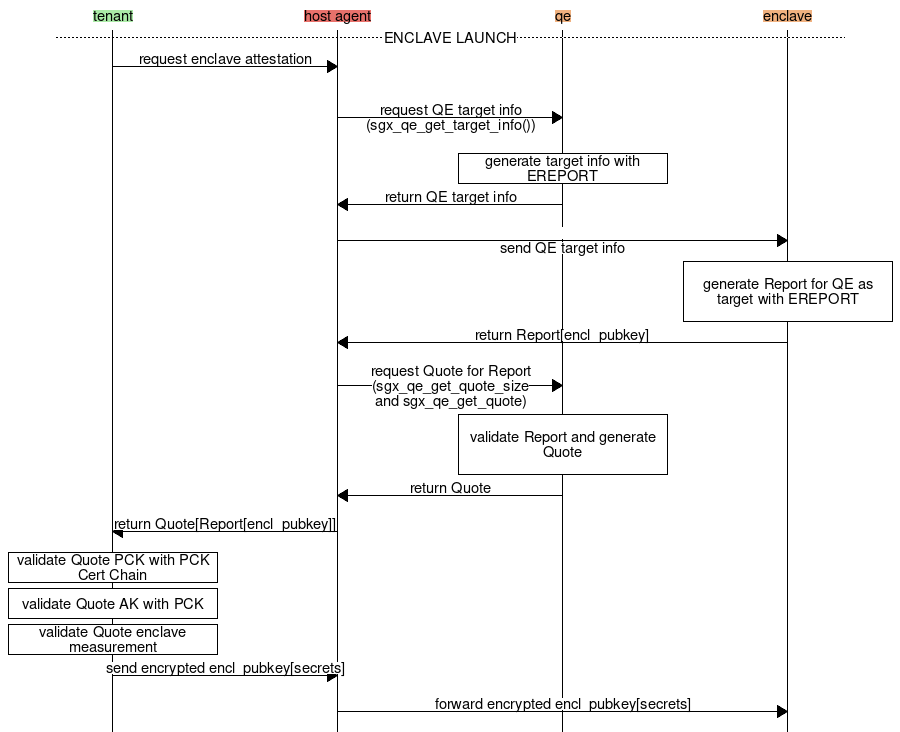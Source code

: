 # Commits which modify this file MUST generate the new .png!
# .png files can be generated at https://mscgen.js.org/

msc {
  hscale="1.5";

  tenant  [textbgcolor="#abeba7"], # green
  host    [label="host agent", textbgcolor="#e8716b"], # red
  qe      [textbgcolor="#f0b17f"], # orange
  enclave [textbgcolor="#f0b17f"]; # orange

  --- [label="ENCLAVE LAUNCH"];

  tenant=>host [label="request enclave attestation\n"];
  host=>qe [label="\nrequest QE target info\n(sgx_qe_get_target_info())\n"];
  qe box qe [label="generate target info with EREPORT"];
  qe=>host [label="return QE target info"];
  host=>enclave [label="\nsend QE target info"];
  enclave box enclave [label="\ngenerate Report for QE as target with EREPORT\n"];
  enclave=>host [label="return Report[encl_pubkey]"];
  host=>qe [label="request Quote for Report\n(sgx_qe_get_quote_size\nand sgx_qe_get_quote)"];
  qe box qe [label="\nvalidate Report and generate Quote\n"];
  qe=>host [label="return Quote"];
  host=>tenant [label="return Quote[Report[encl_pubkey]]"];
  tenant box tenant [label="validate Quote PCK with PCK Cert Chain"];
  tenant box tenant [label="validate Quote AK with PCK"];
  tenant box tenant [label="validate Quote enclave measurement"];

  tenant=>host [label="send encrypted encl_pubkey[secrets]"];
  host=>enclave [label="forward encrypted encl_pubkey[secrets]"];
}
